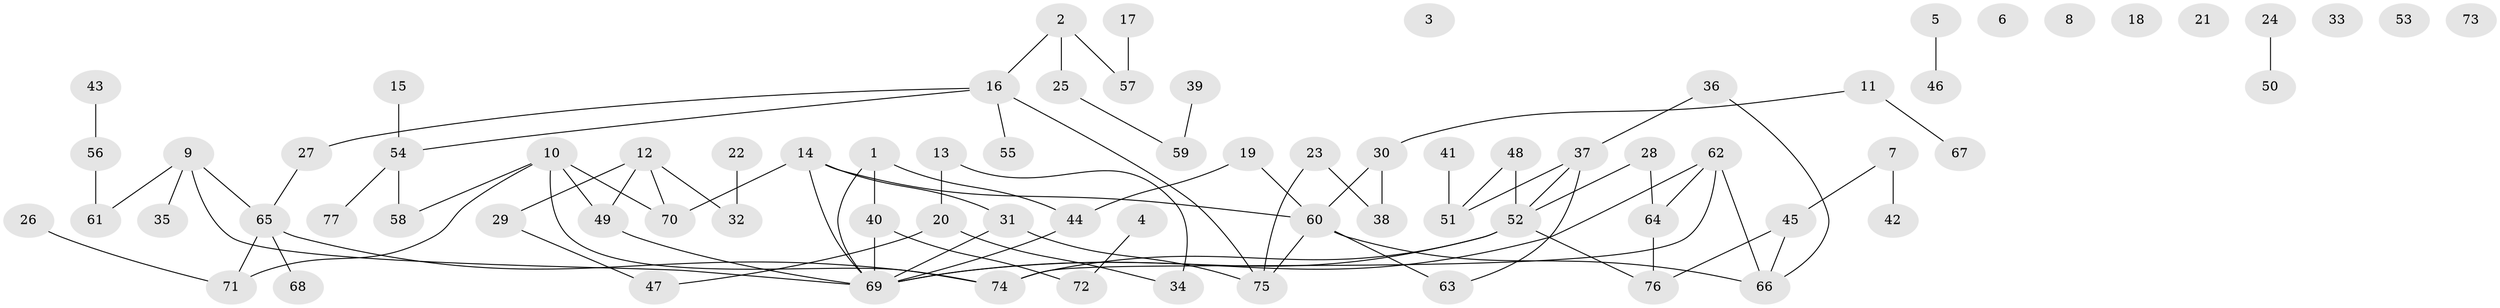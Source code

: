 // coarse degree distribution, {7: 0.034482758620689655, 1: 0.27586206896551724, 3: 0.13793103448275862, 8: 0.034482758620689655, 5: 0.1724137931034483, 2: 0.27586206896551724, 6: 0.034482758620689655, 4: 0.034482758620689655}
// Generated by graph-tools (version 1.1) at 2025/48/03/04/25 22:48:03]
// undirected, 77 vertices, 88 edges
graph export_dot {
  node [color=gray90,style=filled];
  1;
  2;
  3;
  4;
  5;
  6;
  7;
  8;
  9;
  10;
  11;
  12;
  13;
  14;
  15;
  16;
  17;
  18;
  19;
  20;
  21;
  22;
  23;
  24;
  25;
  26;
  27;
  28;
  29;
  30;
  31;
  32;
  33;
  34;
  35;
  36;
  37;
  38;
  39;
  40;
  41;
  42;
  43;
  44;
  45;
  46;
  47;
  48;
  49;
  50;
  51;
  52;
  53;
  54;
  55;
  56;
  57;
  58;
  59;
  60;
  61;
  62;
  63;
  64;
  65;
  66;
  67;
  68;
  69;
  70;
  71;
  72;
  73;
  74;
  75;
  76;
  77;
  1 -- 40;
  1 -- 44;
  1 -- 69;
  2 -- 16;
  2 -- 25;
  2 -- 57;
  4 -- 72;
  5 -- 46;
  7 -- 42;
  7 -- 45;
  9 -- 35;
  9 -- 61;
  9 -- 65;
  9 -- 69;
  10 -- 49;
  10 -- 58;
  10 -- 70;
  10 -- 71;
  10 -- 74;
  11 -- 30;
  11 -- 67;
  12 -- 29;
  12 -- 32;
  12 -- 49;
  12 -- 70;
  13 -- 20;
  13 -- 34;
  14 -- 31;
  14 -- 60;
  14 -- 69;
  14 -- 70;
  15 -- 54;
  16 -- 27;
  16 -- 54;
  16 -- 55;
  16 -- 75;
  17 -- 57;
  19 -- 44;
  19 -- 60;
  20 -- 34;
  20 -- 47;
  22 -- 32;
  23 -- 38;
  23 -- 75;
  24 -- 50;
  25 -- 59;
  26 -- 71;
  27 -- 65;
  28 -- 52;
  28 -- 64;
  29 -- 47;
  30 -- 38;
  30 -- 60;
  31 -- 69;
  31 -- 75;
  36 -- 37;
  36 -- 66;
  37 -- 51;
  37 -- 52;
  37 -- 63;
  39 -- 59;
  40 -- 69;
  40 -- 72;
  41 -- 51;
  43 -- 56;
  44 -- 69;
  45 -- 66;
  45 -- 76;
  48 -- 51;
  48 -- 52;
  49 -- 69;
  52 -- 69;
  52 -- 74;
  52 -- 76;
  54 -- 58;
  54 -- 77;
  56 -- 61;
  60 -- 63;
  60 -- 66;
  60 -- 75;
  62 -- 64;
  62 -- 66;
  62 -- 69;
  62 -- 74;
  64 -- 76;
  65 -- 68;
  65 -- 71;
  65 -- 74;
}

